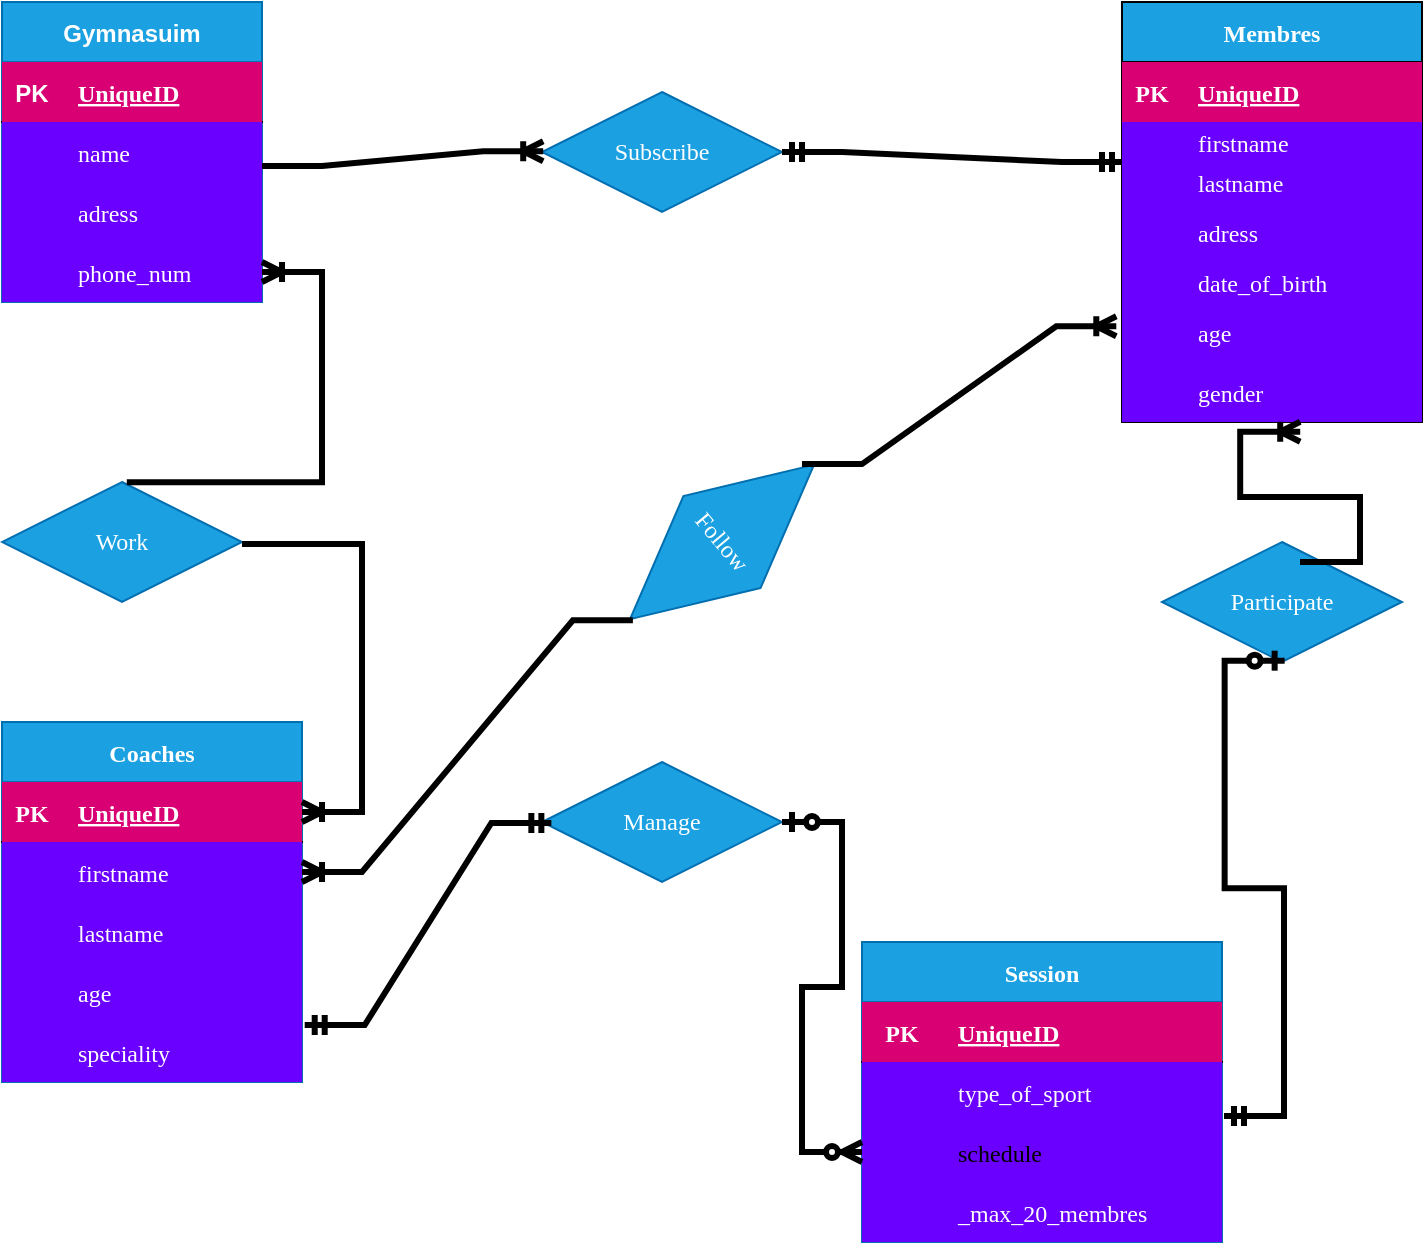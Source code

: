 <mxfile>
    <diagram id="vnPpniqPtVjtmTDLQqss" name="Page-1">
        <mxGraphModel dx="528" dy="476" grid="1" gridSize="10" guides="0" tooltips="1" connect="0" arrows="0" fold="1" page="1" pageScale="1" pageWidth="827" pageHeight="1169" math="0" shadow="0">
            <root>
                <mxCell id="0"/>
                <mxCell id="1" parent="0"/>
                <mxCell id="2" value="Gymnasuim" style="shape=table;startSize=30;container=1;collapsible=1;childLayout=tableLayout;fixedRows=1;rowLines=0;fontStyle=1;align=center;resizeLast=1;fillColor=#1ba1e2;fontColor=#ffffff;strokeColor=#006EAF;" vertex="1" parent="1">
                    <mxGeometry x="40" y="40" width="130" height="150" as="geometry"/>
                </mxCell>
                <mxCell id="3" value="" style="shape=partialRectangle;collapsible=0;dropTarget=0;pointerEvents=0;fillColor=none;top=0;left=0;bottom=1;right=0;points=[[0,0.5],[1,0.5]];portConstraint=eastwest;" vertex="1" parent="2">
                    <mxGeometry y="30" width="130" height="30" as="geometry"/>
                </mxCell>
                <mxCell id="4" value="PK" style="shape=partialRectangle;connectable=0;fillColor=#d80073;top=0;left=0;bottom=0;right=0;fontStyle=1;overflow=hidden;fontColor=#ffffff;strokeColor=#A50040;" vertex="1" parent="3">
                    <mxGeometry width="30" height="30" as="geometry">
                        <mxRectangle width="30" height="30" as="alternateBounds"/>
                    </mxGeometry>
                </mxCell>
                <mxCell id="5" value="UniqueID" style="shape=partialRectangle;connectable=0;fillColor=#d80073;top=0;left=0;bottom=0;right=0;align=left;spacingLeft=6;fontStyle=5;overflow=hidden;fontFamily=Comic Sans MS;fontColor=#ffffff;strokeColor=#A50040;" vertex="1" parent="3">
                    <mxGeometry x="30" width="100" height="30" as="geometry">
                        <mxRectangle width="100" height="30" as="alternateBounds"/>
                    </mxGeometry>
                </mxCell>
                <mxCell id="6" value="" style="shape=partialRectangle;collapsible=0;dropTarget=0;pointerEvents=0;fillColor=none;top=0;left=0;bottom=0;right=0;points=[[0,0.5],[1,0.5]];portConstraint=eastwest;" vertex="1" parent="2">
                    <mxGeometry y="60" width="130" height="30" as="geometry"/>
                </mxCell>
                <mxCell id="7" value="" style="shape=partialRectangle;connectable=0;fillColor=#6a00ff;top=0;left=0;bottom=0;right=0;editable=1;overflow=hidden;fontColor=#ffffff;strokeColor=#3700CC;" vertex="1" parent="6">
                    <mxGeometry width="30" height="30" as="geometry">
                        <mxRectangle width="30" height="30" as="alternateBounds"/>
                    </mxGeometry>
                </mxCell>
                <mxCell id="8" value="name" style="shape=partialRectangle;connectable=0;fillColor=#6a00ff;top=0;left=0;bottom=0;right=0;align=left;spacingLeft=6;overflow=hidden;fontFamily=Comic Sans MS;fontColor=#ffffff;strokeColor=#3700CC;" vertex="1" parent="6">
                    <mxGeometry x="30" width="100" height="30" as="geometry">
                        <mxRectangle width="100" height="30" as="alternateBounds"/>
                    </mxGeometry>
                </mxCell>
                <mxCell id="9" value="" style="shape=partialRectangle;collapsible=0;dropTarget=0;pointerEvents=0;fillColor=none;top=0;left=0;bottom=0;right=0;points=[[0,0.5],[1,0.5]];portConstraint=eastwest;" vertex="1" parent="2">
                    <mxGeometry y="90" width="130" height="30" as="geometry"/>
                </mxCell>
                <mxCell id="10" value="" style="shape=partialRectangle;connectable=0;fillColor=#6a00ff;top=0;left=0;bottom=0;right=0;editable=1;overflow=hidden;fontColor=#ffffff;strokeColor=#3700CC;" vertex="1" parent="9">
                    <mxGeometry width="30" height="30" as="geometry">
                        <mxRectangle width="30" height="30" as="alternateBounds"/>
                    </mxGeometry>
                </mxCell>
                <mxCell id="11" value="adress" style="shape=partialRectangle;connectable=0;fillColor=#6a00ff;top=0;left=0;bottom=0;right=0;align=left;spacingLeft=6;overflow=hidden;fontFamily=Comic Sans MS;fontColor=#ffffff;strokeColor=#3700CC;" vertex="1" parent="9">
                    <mxGeometry x="30" width="100" height="30" as="geometry">
                        <mxRectangle width="100" height="30" as="alternateBounds"/>
                    </mxGeometry>
                </mxCell>
                <mxCell id="12" value="" style="shape=partialRectangle;collapsible=0;dropTarget=0;pointerEvents=0;fillColor=none;top=0;left=0;bottom=0;right=0;points=[[0,0.5],[1,0.5]];portConstraint=eastwest;" vertex="1" parent="2">
                    <mxGeometry y="120" width="130" height="30" as="geometry"/>
                </mxCell>
                <mxCell id="13" value="" style="shape=partialRectangle;connectable=0;fillColor=#6a00ff;top=0;left=0;bottom=0;right=0;editable=1;overflow=hidden;fontColor=#ffffff;strokeColor=#3700CC;" vertex="1" parent="12">
                    <mxGeometry width="30" height="30" as="geometry">
                        <mxRectangle width="30" height="30" as="alternateBounds"/>
                    </mxGeometry>
                </mxCell>
                <mxCell id="14" value="phone_num" style="shape=partialRectangle;connectable=0;fillColor=#6a00ff;top=0;left=0;bottom=0;right=0;align=left;spacingLeft=6;overflow=hidden;fontFamily=Comic Sans MS;fontColor=#ffffff;strokeColor=#3700CC;" vertex="1" parent="12">
                    <mxGeometry x="30" width="100" height="30" as="geometry">
                        <mxRectangle width="100" height="30" as="alternateBounds"/>
                    </mxGeometry>
                </mxCell>
                <mxCell id="15" value="Subscribe" style="shape=rhombus;perimeter=rhombusPerimeter;whiteSpace=wrap;html=1;align=center;fontFamily=Comic Sans MS;fillColor=#1ba1e2;fontColor=#ffffff;strokeColor=#006EAF;" vertex="1" parent="1">
                    <mxGeometry x="310" y="85" width="120" height="60" as="geometry"/>
                </mxCell>
                <mxCell id="16" value="Membres" style="shape=table;startSize=30;container=1;collapsible=1;childLayout=tableLayout;fixedRows=1;rowLines=1;fontStyle=1;align=center;resizeLast=1;labelBackgroundColor=none;fontFamily=Comic Sans MS;fillColor=#1ba1e2;fontColor=#ffffff;strokeColor=default;gradientColor=none;rounded=0;shadow=0;sketch=0;columnLines=1;resizeHeight=1;resizeWidth=1;" vertex="1" parent="1">
                    <mxGeometry x="600" y="40" width="150" height="210" as="geometry"/>
                </mxCell>
                <mxCell id="17" value="" style="shape=partialRectangle;collapsible=0;dropTarget=0;pointerEvents=0;fillColor=none;top=0;left=0;bottom=1;right=0;points=[[0,0.5],[1,0.5]];portConstraint=eastwest;labelBackgroundColor=#0000FF;fontFamily=Comic Sans MS;" vertex="1" parent="16">
                    <mxGeometry y="30" width="150" height="30" as="geometry"/>
                </mxCell>
                <mxCell id="18" value="PK" style="shape=partialRectangle;connectable=0;fillColor=#d80073;top=0;left=0;bottom=0;right=0;fontStyle=1;overflow=hidden;labelBackgroundColor=none;fontFamily=Comic Sans MS;fontColor=#ffffff;strokeColor=#A50040;" vertex="1" parent="17">
                    <mxGeometry width="30" height="30" as="geometry">
                        <mxRectangle width="30" height="30" as="alternateBounds"/>
                    </mxGeometry>
                </mxCell>
                <mxCell id="19" value="UniqueID" style="shape=partialRectangle;connectable=0;fillColor=#d80073;top=0;left=0;bottom=0;right=0;align=left;spacingLeft=6;fontStyle=5;overflow=hidden;labelBackgroundColor=none;fontFamily=Comic Sans MS;fontColor=#ffffff;strokeColor=#A50040;" vertex="1" parent="17">
                    <mxGeometry x="30" width="120" height="30" as="geometry">
                        <mxRectangle width="120" height="30" as="alternateBounds"/>
                    </mxGeometry>
                </mxCell>
                <mxCell id="20" value="" style="shape=partialRectangle;collapsible=0;dropTarget=0;pointerEvents=0;fillColor=none;top=0;left=0;bottom=0;right=0;points=[[0,0.5],[1,0.5]];portConstraint=eastwest;labelBackgroundColor=#0000FF;fontFamily=Comic Sans MS;" vertex="1" parent="16">
                    <mxGeometry y="60" width="150" height="20" as="geometry"/>
                </mxCell>
                <mxCell id="21" value="" style="shape=partialRectangle;connectable=0;fillColor=#6a00ff;top=0;left=0;bottom=0;right=0;editable=1;overflow=hidden;labelBackgroundColor=#0000FF;fontFamily=Comic Sans MS;fontColor=#ffffff;strokeColor=#3700CC;" vertex="1" parent="20">
                    <mxGeometry width="30" height="20" as="geometry">
                        <mxRectangle width="30" height="20" as="alternateBounds"/>
                    </mxGeometry>
                </mxCell>
                <mxCell id="22" value="firstname" style="shape=partialRectangle;connectable=0;fillColor=#6a00ff;top=0;left=0;bottom=0;right=0;align=left;spacingLeft=6;overflow=hidden;labelBackgroundColor=none;fontFamily=Comic Sans MS;fontColor=#ffffff;strokeColor=#3700CC;" vertex="1" parent="20">
                    <mxGeometry x="30" width="120" height="20" as="geometry">
                        <mxRectangle width="120" height="20" as="alternateBounds"/>
                    </mxGeometry>
                </mxCell>
                <mxCell id="23" value="" style="shape=partialRectangle;collapsible=0;dropTarget=0;pointerEvents=0;fillColor=none;top=0;left=0;bottom=0;right=0;points=[[0,0.5],[1,0.5]];portConstraint=eastwest;labelBackgroundColor=#0000FF;fontFamily=Comic Sans MS;" vertex="1" parent="16">
                    <mxGeometry y="80" width="150" height="20" as="geometry"/>
                </mxCell>
                <mxCell id="24" value="" style="shape=partialRectangle;connectable=0;fillColor=#6a00ff;top=0;left=0;bottom=0;right=0;editable=1;overflow=hidden;labelBackgroundColor=#0000FF;fontFamily=Comic Sans MS;fontColor=#ffffff;strokeColor=#3700CC;" vertex="1" parent="23">
                    <mxGeometry width="30" height="20" as="geometry">
                        <mxRectangle width="30" height="20" as="alternateBounds"/>
                    </mxGeometry>
                </mxCell>
                <mxCell id="25" value="lastname" style="shape=partialRectangle;connectable=0;fillColor=#6a00ff;top=0;left=0;bottom=0;right=0;align=left;spacingLeft=6;overflow=hidden;labelBackgroundColor=none;fontFamily=Comic Sans MS;fontColor=#ffffff;strokeColor=#3700CC;" vertex="1" parent="23">
                    <mxGeometry x="30" width="120" height="20" as="geometry">
                        <mxRectangle width="120" height="20" as="alternateBounds"/>
                    </mxGeometry>
                </mxCell>
                <mxCell id="26" value="" style="shape=partialRectangle;collapsible=0;dropTarget=0;pointerEvents=0;fillColor=none;top=0;left=0;bottom=0;right=0;points=[[0,0.5],[1,0.5]];portConstraint=eastwest;labelBackgroundColor=#0000FF;fontFamily=Comic Sans MS;" vertex="1" parent="16">
                    <mxGeometry y="100" width="150" height="30" as="geometry"/>
                </mxCell>
                <mxCell id="27" value="" style="shape=partialRectangle;connectable=0;fillColor=#6a00ff;top=0;left=0;bottom=0;right=0;editable=1;overflow=hidden;labelBackgroundColor=#0000FF;fontFamily=Comic Sans MS;fontColor=#ffffff;strokeColor=#3700CC;" vertex="1" parent="26">
                    <mxGeometry width="30" height="30" as="geometry">
                        <mxRectangle width="30" height="30" as="alternateBounds"/>
                    </mxGeometry>
                </mxCell>
                <mxCell id="28" value="adress" style="shape=partialRectangle;connectable=0;fillColor=#6a00ff;top=0;left=0;bottom=0;right=0;align=left;spacingLeft=6;overflow=hidden;labelBackgroundColor=none;fontFamily=Comic Sans MS;fontColor=#ffffff;strokeColor=#3700CC;" vertex="1" parent="26">
                    <mxGeometry x="30" width="120" height="30" as="geometry">
                        <mxRectangle width="120" height="30" as="alternateBounds"/>
                    </mxGeometry>
                </mxCell>
                <mxCell id="74" value="" style="shape=partialRectangle;collapsible=0;dropTarget=0;pointerEvents=0;fillColor=none;top=0;left=0;bottom=0;right=0;points=[[0,0.5],[1,0.5]];portConstraint=eastwest;labelBackgroundColor=#0000FF;fontFamily=Comic Sans MS;" vertex="1" parent="16">
                    <mxGeometry y="130" width="150" height="20" as="geometry"/>
                </mxCell>
                <mxCell id="75" value="" style="shape=partialRectangle;connectable=0;fillColor=#6a00ff;top=0;left=0;bottom=0;right=0;editable=1;overflow=hidden;labelBackgroundColor=#0000FF;fontFamily=Comic Sans MS;fontColor=#ffffff;strokeColor=#3700CC;" vertex="1" parent="74">
                    <mxGeometry width="30" height="20" as="geometry">
                        <mxRectangle width="30" height="20" as="alternateBounds"/>
                    </mxGeometry>
                </mxCell>
                <mxCell id="76" value="date_of_birth" style="shape=partialRectangle;connectable=0;fillColor=#6a00ff;top=0;left=0;bottom=0;right=0;align=left;spacingLeft=6;overflow=hidden;labelBackgroundColor=none;fontFamily=Comic Sans MS;fontColor=#ffffff;strokeColor=#3700CC;" vertex="1" parent="74">
                    <mxGeometry x="30" width="120" height="20" as="geometry">
                        <mxRectangle width="120" height="20" as="alternateBounds"/>
                    </mxGeometry>
                </mxCell>
                <mxCell id="77" value="" style="shape=partialRectangle;collapsible=0;dropTarget=0;pointerEvents=0;fillColor=none;top=0;left=0;bottom=0;right=0;points=[[0,0.5],[1,0.5]];portConstraint=eastwest;labelBackgroundColor=#0000FF;fontFamily=Comic Sans MS;" vertex="1" parent="16">
                    <mxGeometry y="150" width="150" height="30" as="geometry"/>
                </mxCell>
                <mxCell id="78" value="" style="shape=partialRectangle;connectable=0;fillColor=#6a00ff;top=0;left=0;bottom=0;right=0;editable=1;overflow=hidden;labelBackgroundColor=none;fontFamily=Comic Sans MS;fontColor=#ffffff;strokeColor=#3700CC;" vertex="1" parent="77">
                    <mxGeometry width="30" height="30" as="geometry">
                        <mxRectangle width="30" height="30" as="alternateBounds"/>
                    </mxGeometry>
                </mxCell>
                <mxCell id="79" value="age" style="shape=partialRectangle;connectable=0;fillColor=#6a00ff;top=0;left=0;bottom=0;right=0;align=left;spacingLeft=6;overflow=hidden;labelBackgroundColor=none;fontFamily=Comic Sans MS;fontColor=#ffffff;strokeColor=#3700CC;" vertex="1" parent="77">
                    <mxGeometry x="30" width="120" height="30" as="geometry">
                        <mxRectangle width="120" height="30" as="alternateBounds"/>
                    </mxGeometry>
                </mxCell>
                <mxCell id="104" value="" style="shape=partialRectangle;collapsible=0;dropTarget=0;pointerEvents=0;fillColor=none;top=0;left=0;bottom=0;right=0;points=[[0,0.5],[1,0.5]];portConstraint=eastwest;labelBackgroundColor=#0000FF;fontFamily=Comic Sans MS;" vertex="1" parent="16">
                    <mxGeometry y="180" width="150" height="30" as="geometry"/>
                </mxCell>
                <mxCell id="105" value="" style="shape=partialRectangle;connectable=0;fillColor=#6a00ff;top=0;left=0;bottom=0;right=0;editable=1;overflow=hidden;labelBackgroundColor=none;fontFamily=Comic Sans MS;fontColor=#ffffff;strokeColor=#3700CC;" vertex="1" parent="104">
                    <mxGeometry width="30" height="30" as="geometry">
                        <mxRectangle width="30" height="30" as="alternateBounds"/>
                    </mxGeometry>
                </mxCell>
                <mxCell id="106" value="gender" style="shape=partialRectangle;connectable=0;fillColor=#6a00ff;top=0;left=0;bottom=0;right=0;align=left;spacingLeft=6;overflow=hidden;labelBackgroundColor=none;fontFamily=Comic Sans MS;fontColor=#ffffff;strokeColor=#3700CC;" vertex="1" parent="104">
                    <mxGeometry x="30" width="120" height="30" as="geometry">
                        <mxRectangle width="120" height="30" as="alternateBounds"/>
                    </mxGeometry>
                </mxCell>
                <mxCell id="107" value="Coaches" style="shape=table;startSize=30;container=1;collapsible=1;childLayout=tableLayout;fixedRows=1;rowLines=0;fontStyle=1;align=center;resizeLast=1;rounded=0;shadow=0;labelBackgroundColor=none;labelBorderColor=none;sketch=0;fontFamily=Comic Sans MS;strokeColor=#006EAF;fillColor=#1ba1e2;fontColor=#ffffff;resizeWidth=1;resizeHeight=1;" vertex="1" parent="1">
                    <mxGeometry x="40" y="400" width="150" height="180" as="geometry"/>
                </mxCell>
                <mxCell id="108" value="" style="shape=partialRectangle;collapsible=0;dropTarget=0;pointerEvents=0;fillColor=none;top=0;left=0;bottom=1;right=0;points=[[0,0.5],[1,0.5]];portConstraint=eastwest;rounded=0;shadow=0;labelBackgroundColor=none;labelBorderColor=#000000;sketch=0;fontFamily=Comic Sans MS;strokeColor=default;" vertex="1" parent="107">
                    <mxGeometry y="30" width="150" height="30" as="geometry"/>
                </mxCell>
                <mxCell id="109" value="PK" style="shape=partialRectangle;connectable=0;fillColor=#d80073;top=0;left=0;bottom=0;right=0;fontStyle=1;overflow=hidden;rounded=0;shadow=0;labelBackgroundColor=none;labelBorderColor=none;sketch=0;fontFamily=Comic Sans MS;strokeColor=#A50040;fontColor=#ffffff;" vertex="1" parent="108">
                    <mxGeometry width="30" height="30" as="geometry">
                        <mxRectangle width="30" height="30" as="alternateBounds"/>
                    </mxGeometry>
                </mxCell>
                <mxCell id="110" value="UniqueID" style="shape=partialRectangle;connectable=0;fillColor=#d80073;top=0;left=0;bottom=0;right=0;align=left;spacingLeft=6;fontStyle=5;overflow=hidden;rounded=0;shadow=0;labelBackgroundColor=none;labelBorderColor=none;sketch=0;fontFamily=Comic Sans MS;strokeColor=#A50040;fontColor=#ffffff;" vertex="1" parent="108">
                    <mxGeometry x="30" width="120" height="30" as="geometry">
                        <mxRectangle width="120" height="30" as="alternateBounds"/>
                    </mxGeometry>
                </mxCell>
                <mxCell id="111" value="" style="shape=partialRectangle;collapsible=0;dropTarget=0;pointerEvents=0;fillColor=none;top=0;left=0;bottom=0;right=0;points=[[0,0.5],[1,0.5]];portConstraint=eastwest;rounded=0;shadow=0;labelBackgroundColor=none;labelBorderColor=#000000;sketch=0;fontFamily=Comic Sans MS;strokeColor=default;" vertex="1" parent="107">
                    <mxGeometry y="60" width="150" height="30" as="geometry"/>
                </mxCell>
                <mxCell id="112" value="" style="shape=partialRectangle;connectable=0;fillColor=#6a00ff;top=0;left=0;bottom=0;right=0;editable=1;overflow=hidden;rounded=0;shadow=0;labelBackgroundColor=none;labelBorderColor=#000000;sketch=0;fontFamily=Comic Sans MS;strokeColor=#3700CC;fontColor=#ffffff;" vertex="1" parent="111">
                    <mxGeometry width="30" height="30" as="geometry">
                        <mxRectangle width="30" height="30" as="alternateBounds"/>
                    </mxGeometry>
                </mxCell>
                <mxCell id="113" value="firstname" style="shape=partialRectangle;connectable=0;fillColor=#6a00ff;top=0;left=0;bottom=0;right=0;align=left;spacingLeft=6;overflow=hidden;rounded=0;shadow=0;labelBackgroundColor=none;labelBorderColor=none;sketch=0;fontFamily=Comic Sans MS;strokeColor=#3700CC;fontColor=#ffffff;" vertex="1" parent="111">
                    <mxGeometry x="30" width="120" height="30" as="geometry">
                        <mxRectangle width="120" height="30" as="alternateBounds"/>
                    </mxGeometry>
                </mxCell>
                <mxCell id="114" value="" style="shape=partialRectangle;collapsible=0;dropTarget=0;pointerEvents=0;fillColor=none;top=0;left=0;bottom=0;right=0;points=[[0,0.5],[1,0.5]];portConstraint=eastwest;rounded=0;shadow=0;labelBackgroundColor=none;labelBorderColor=#000000;sketch=0;fontFamily=Comic Sans MS;strokeColor=default;" vertex="1" parent="107">
                    <mxGeometry y="90" width="150" height="30" as="geometry"/>
                </mxCell>
                <mxCell id="115" value="" style="shape=partialRectangle;connectable=0;fillColor=#6a00ff;top=0;left=0;bottom=0;right=0;editable=1;overflow=hidden;rounded=0;shadow=0;labelBackgroundColor=none;labelBorderColor=#000000;sketch=0;fontFamily=Comic Sans MS;strokeColor=#3700CC;fontColor=#ffffff;" vertex="1" parent="114">
                    <mxGeometry width="30" height="30" as="geometry">
                        <mxRectangle width="30" height="30" as="alternateBounds"/>
                    </mxGeometry>
                </mxCell>
                <mxCell id="116" value="lastname" style="shape=partialRectangle;connectable=0;fillColor=#6a00ff;top=0;left=0;bottom=0;right=0;align=left;spacingLeft=6;overflow=hidden;rounded=0;shadow=0;labelBackgroundColor=none;labelBorderColor=none;sketch=0;fontFamily=Comic Sans MS;strokeColor=#3700CC;fontColor=#ffffff;" vertex="1" parent="114">
                    <mxGeometry x="30" width="120" height="30" as="geometry">
                        <mxRectangle width="120" height="30" as="alternateBounds"/>
                    </mxGeometry>
                </mxCell>
                <mxCell id="117" value="" style="shape=partialRectangle;collapsible=0;dropTarget=0;pointerEvents=0;fillColor=none;top=0;left=0;bottom=0;right=0;points=[[0,0.5],[1,0.5]];portConstraint=eastwest;rounded=0;shadow=0;labelBackgroundColor=none;labelBorderColor=#000000;sketch=0;fontFamily=Comic Sans MS;strokeColor=default;" vertex="1" parent="107">
                    <mxGeometry y="120" width="150" height="30" as="geometry"/>
                </mxCell>
                <mxCell id="118" value="" style="shape=partialRectangle;connectable=0;fillColor=#6a00ff;top=0;left=0;bottom=0;right=0;editable=1;overflow=hidden;rounded=0;shadow=0;labelBackgroundColor=none;labelBorderColor=#000000;sketch=0;fontFamily=Comic Sans MS;strokeColor=#3700CC;fontColor=#ffffff;" vertex="1" parent="117">
                    <mxGeometry width="30" height="30" as="geometry">
                        <mxRectangle width="30" height="30" as="alternateBounds"/>
                    </mxGeometry>
                </mxCell>
                <mxCell id="119" value="age" style="shape=partialRectangle;connectable=0;fillColor=#6a00ff;top=0;left=0;bottom=0;right=0;align=left;spacingLeft=6;overflow=hidden;rounded=0;shadow=0;labelBackgroundColor=none;labelBorderColor=none;sketch=0;fontFamily=Comic Sans MS;strokeColor=#3700CC;fontColor=#ffffff;" vertex="1" parent="117">
                    <mxGeometry x="30" width="120" height="30" as="geometry">
                        <mxRectangle width="120" height="30" as="alternateBounds"/>
                    </mxGeometry>
                </mxCell>
                <mxCell id="120" value="" style="shape=partialRectangle;collapsible=0;dropTarget=0;pointerEvents=0;fillColor=none;top=0;left=0;bottom=0;right=0;points=[[0,0.5],[1,0.5]];portConstraint=eastwest;rounded=0;shadow=0;labelBackgroundColor=none;labelBorderColor=#000000;sketch=0;fontFamily=Comic Sans MS;strokeColor=default;" vertex="1" parent="107">
                    <mxGeometry y="150" width="150" height="30" as="geometry"/>
                </mxCell>
                <mxCell id="121" value="" style="shape=partialRectangle;connectable=0;fillColor=#6a00ff;top=0;left=0;bottom=0;right=0;editable=1;overflow=hidden;rounded=0;shadow=0;labelBackgroundColor=none;labelBorderColor=#000000;sketch=0;fontFamily=Comic Sans MS;strokeColor=#3700CC;fontColor=#ffffff;" vertex="1" parent="120">
                    <mxGeometry width="30" height="30" as="geometry">
                        <mxRectangle width="30" height="30" as="alternateBounds"/>
                    </mxGeometry>
                </mxCell>
                <mxCell id="122" value="speciality" style="shape=partialRectangle;connectable=0;fillColor=#6a00ff;top=0;left=0;bottom=0;right=0;align=left;spacingLeft=6;overflow=hidden;rounded=0;shadow=0;labelBackgroundColor=none;labelBorderColor=none;sketch=0;fontFamily=Comic Sans MS;strokeColor=#3700CC;fontColor=#ffffff;" vertex="1" parent="120">
                    <mxGeometry x="30" width="120" height="30" as="geometry">
                        <mxRectangle width="120" height="30" as="alternateBounds"/>
                    </mxGeometry>
                </mxCell>
                <mxCell id="123" value="Session" style="shape=table;startSize=30;container=1;collapsible=1;childLayout=tableLayout;fixedRows=1;rowLines=0;fontStyle=1;align=center;resizeLast=1;rounded=0;shadow=0;labelBackgroundColor=none;labelBorderColor=none;sketch=0;fontFamily=Comic Sans MS;strokeColor=#006EAF;fillColor=#1ba1e2;fontColor=#ffffff;" vertex="1" parent="1">
                    <mxGeometry x="470" y="510" width="180" height="150" as="geometry"/>
                </mxCell>
                <mxCell id="124" value="" style="shape=partialRectangle;collapsible=0;dropTarget=0;pointerEvents=0;fillColor=none;top=0;left=0;bottom=1;right=0;points=[[0,0.5],[1,0.5]];portConstraint=eastwest;rounded=0;shadow=0;labelBackgroundColor=none;labelBorderColor=none;sketch=0;fontFamily=Comic Sans MS;strokeColor=default;" vertex="1" parent="123">
                    <mxGeometry y="30" width="180" height="30" as="geometry"/>
                </mxCell>
                <mxCell id="125" value="PK" style="shape=partialRectangle;connectable=0;fillColor=#d80073;top=0;left=0;bottom=0;right=0;fontStyle=1;overflow=hidden;rounded=0;shadow=0;labelBackgroundColor=none;labelBorderColor=none;sketch=0;fontFamily=Comic Sans MS;strokeColor=#A50040;fontColor=#ffffff;" vertex="1" parent="124">
                    <mxGeometry width="40" height="30" as="geometry">
                        <mxRectangle width="40" height="30" as="alternateBounds"/>
                    </mxGeometry>
                </mxCell>
                <mxCell id="126" value="UniqueID" style="shape=partialRectangle;connectable=0;fillColor=#d80073;top=0;left=0;bottom=0;right=0;align=left;spacingLeft=6;fontStyle=5;overflow=hidden;rounded=0;shadow=0;labelBackgroundColor=none;labelBorderColor=none;sketch=0;fontFamily=Comic Sans MS;strokeColor=#A50040;fontColor=#ffffff;" vertex="1" parent="124">
                    <mxGeometry x="40" width="140" height="30" as="geometry">
                        <mxRectangle width="140" height="30" as="alternateBounds"/>
                    </mxGeometry>
                </mxCell>
                <mxCell id="127" value="" style="shape=partialRectangle;collapsible=0;dropTarget=0;pointerEvents=0;fillColor=none;top=0;left=0;bottom=0;right=0;points=[[0,0.5],[1,0.5]];portConstraint=eastwest;rounded=0;shadow=0;labelBackgroundColor=none;labelBorderColor=none;sketch=0;fontFamily=Comic Sans MS;strokeColor=default;" vertex="1" parent="123">
                    <mxGeometry y="60" width="180" height="30" as="geometry"/>
                </mxCell>
                <mxCell id="128" value="" style="shape=partialRectangle;connectable=0;fillColor=#6a00ff;top=0;left=0;bottom=0;right=0;editable=1;overflow=hidden;rounded=0;shadow=0;labelBackgroundColor=none;labelBorderColor=none;sketch=0;fontFamily=Comic Sans MS;strokeColor=#3700CC;fontColor=#ffffff;" vertex="1" parent="127">
                    <mxGeometry width="40" height="30" as="geometry">
                        <mxRectangle width="40" height="30" as="alternateBounds"/>
                    </mxGeometry>
                </mxCell>
                <mxCell id="129" value="type_of_sport" style="shape=partialRectangle;connectable=0;fillColor=#6a00ff;top=0;left=0;bottom=0;right=0;align=left;spacingLeft=6;overflow=hidden;rounded=0;shadow=0;labelBackgroundColor=none;labelBorderColor=none;sketch=0;fontFamily=Comic Sans MS;strokeColor=#3700CC;fontColor=#ffffff;" vertex="1" parent="127">
                    <mxGeometry x="40" width="140" height="30" as="geometry">
                        <mxRectangle width="140" height="30" as="alternateBounds"/>
                    </mxGeometry>
                </mxCell>
                <mxCell id="130" value="" style="shape=partialRectangle;collapsible=0;dropTarget=0;pointerEvents=0;fillColor=#6a00ff;top=0;left=0;bottom=0;right=0;points=[[0,0.5],[1,0.5]];portConstraint=eastwest;rounded=0;shadow=0;labelBackgroundColor=none;labelBorderColor=none;sketch=0;fontFamily=Comic Sans MS;strokeColor=#3700CC;fontColor=#ffffff;" vertex="1" parent="123">
                    <mxGeometry y="90" width="180" height="30" as="geometry"/>
                </mxCell>
                <mxCell id="131" value="" style="shape=partialRectangle;connectable=0;fillColor=none;top=0;left=0;bottom=0;right=0;editable=1;overflow=hidden;rounded=0;shadow=0;labelBackgroundColor=none;labelBorderColor=none;sketch=0;fontFamily=Comic Sans MS;strokeColor=default;" vertex="1" parent="130">
                    <mxGeometry width="40" height="30" as="geometry">
                        <mxRectangle width="40" height="30" as="alternateBounds"/>
                    </mxGeometry>
                </mxCell>
                <mxCell id="132" value="schedule" style="shape=partialRectangle;connectable=0;fillColor=none;top=0;left=0;bottom=0;right=0;align=left;spacingLeft=6;overflow=hidden;rounded=0;shadow=0;labelBackgroundColor=none;labelBorderColor=none;sketch=0;fontFamily=Comic Sans MS;strokeColor=default;" vertex="1" parent="130">
                    <mxGeometry x="40" width="140" height="30" as="geometry">
                        <mxRectangle width="140" height="30" as="alternateBounds"/>
                    </mxGeometry>
                </mxCell>
                <mxCell id="133" value="" style="shape=partialRectangle;collapsible=0;dropTarget=0;pointerEvents=0;fillColor=none;top=0;left=0;bottom=0;right=0;points=[[0,0.5],[1,0.5]];portConstraint=eastwest;rounded=0;shadow=0;labelBackgroundColor=none;labelBorderColor=none;sketch=0;fontFamily=Comic Sans MS;strokeColor=default;" vertex="1" parent="123">
                    <mxGeometry y="120" width="180" height="30" as="geometry"/>
                </mxCell>
                <mxCell id="134" value="" style="shape=partialRectangle;connectable=0;fillColor=#6a00ff;top=0;left=0;bottom=0;right=0;editable=1;overflow=hidden;rounded=0;shadow=0;labelBackgroundColor=none;labelBorderColor=none;sketch=0;fontFamily=Comic Sans MS;strokeColor=#3700CC;fontColor=#ffffff;resizeWidth=1;resizeHeight=1;" vertex="1" parent="133">
                    <mxGeometry width="40" height="30" as="geometry">
                        <mxRectangle width="40" height="30" as="alternateBounds"/>
                    </mxGeometry>
                </mxCell>
                <mxCell id="135" value="_max_20_membres" style="shape=partialRectangle;connectable=0;fillColor=#6a00ff;top=0;left=0;bottom=0;right=0;align=left;spacingLeft=6;overflow=hidden;rounded=0;shadow=0;labelBackgroundColor=none;labelBorderColor=none;sketch=0;fontFamily=Comic Sans MS;strokeColor=#3700CC;fontColor=#ffffff;" vertex="1" parent="133">
                    <mxGeometry x="40" width="140" height="30" as="geometry">
                        <mxRectangle width="140" height="30" as="alternateBounds"/>
                    </mxGeometry>
                </mxCell>
                <mxCell id="136" value="Work" style="shape=rhombus;perimeter=rhombusPerimeter;whiteSpace=wrap;html=1;align=center;rounded=0;shadow=0;labelBackgroundColor=none;labelBorderColor=none;sketch=0;fontFamily=Comic Sans MS;strokeColor=#006EAF;fillColor=#1ba1e2;fontColor=#ffffff;" vertex="1" parent="1">
                    <mxGeometry x="40" y="280" width="120" height="60" as="geometry"/>
                </mxCell>
                <mxCell id="137" value="Follow" style="shape=rhombus;perimeter=rhombusPerimeter;whiteSpace=wrap;html=1;align=center;rounded=0;shadow=0;labelBackgroundColor=none;labelBorderColor=none;sketch=0;fontFamily=Comic Sans MS;strokeColor=#006EAF;direction=south;rotation=50;fillColor=#1ba1e2;fontColor=#ffffff;" vertex="1" parent="1">
                    <mxGeometry x="370" y="250" width="60" height="120" as="geometry"/>
                </mxCell>
                <mxCell id="138" value="Participate" style="shape=rhombus;perimeter=rhombusPerimeter;whiteSpace=wrap;html=1;align=center;rounded=0;shadow=0;labelBackgroundColor=none;labelBorderColor=none;sketch=0;fontFamily=Comic Sans MS;strokeColor=#006EAF;fillColor=#1ba1e2;fontColor=#ffffff;" vertex="1" parent="1">
                    <mxGeometry x="620" y="310" width="120" height="60" as="geometry"/>
                </mxCell>
                <mxCell id="141" value="" style="edgeStyle=entityRelationEdgeStyle;fontSize=12;html=1;endArrow=ERoneToMany;rounded=0;labelBackgroundColor=none;fontFamily=Comic Sans MS;entryX=0.005;entryY=0.494;entryDx=0;entryDy=0;entryPerimeter=0;strokeWidth=3;" edge="1" parent="1" target="15">
                    <mxGeometry width="100" height="100" relative="1" as="geometry">
                        <mxPoint x="170" y="122" as="sourcePoint"/>
                        <mxPoint x="320" y="120" as="targetPoint"/>
                    </mxGeometry>
                </mxCell>
                <mxCell id="142" value="" style="edgeStyle=entityRelationEdgeStyle;fontSize=12;html=1;endArrow=ERmandOne;startArrow=ERmandOne;rounded=0;labelBackgroundColor=none;fontFamily=Comic Sans MS;strokeWidth=3;" edge="1" parent="1" source="15">
                    <mxGeometry width="100" height="100" relative="1" as="geometry">
                        <mxPoint x="500" y="220" as="sourcePoint"/>
                        <mxPoint x="600" y="120" as="targetPoint"/>
                    </mxGeometry>
                </mxCell>
                <mxCell id="143" value="" style="edgeStyle=entityRelationEdgeStyle;fontSize=12;html=1;endArrow=ERoneToMany;rounded=0;labelBackgroundColor=none;fontFamily=Comic Sans MS;strokeWidth=3;" edge="1" parent="1" target="108">
                    <mxGeometry width="100" height="100" relative="1" as="geometry">
                        <mxPoint x="160" y="311" as="sourcePoint"/>
                        <mxPoint x="200" y="240" as="targetPoint"/>
                    </mxGeometry>
                </mxCell>
                <mxCell id="144" value="" style="edgeStyle=entityRelationEdgeStyle;fontSize=12;html=1;endArrow=ERoneToMany;rounded=0;labelBackgroundColor=none;fontFamily=Comic Sans MS;strokeWidth=3;exitX=0.52;exitY=0.003;exitDx=0;exitDy=0;exitPerimeter=0;" edge="1" parent="1" source="136" target="12">
                    <mxGeometry width="100" height="100" relative="1" as="geometry">
                        <mxPoint x="100" y="280" as="sourcePoint"/>
                        <mxPoint x="200" y="180" as="targetPoint"/>
                    </mxGeometry>
                </mxCell>
                <mxCell id="145" value="" style="edgeStyle=entityRelationEdgeStyle;fontSize=12;html=1;endArrow=ERoneToMany;rounded=0;labelBackgroundColor=none;fontFamily=Comic Sans MS;strokeWidth=3;exitX=0.994;exitY=0.478;exitDx=0;exitDy=0;exitPerimeter=0;" edge="1" parent="1" source="137" target="111">
                    <mxGeometry width="100" height="100" relative="1" as="geometry">
                        <mxPoint x="250" y="380" as="sourcePoint"/>
                        <mxPoint x="350" y="280" as="targetPoint"/>
                    </mxGeometry>
                </mxCell>
                <mxCell id="146" value="" style="edgeStyle=entityRelationEdgeStyle;fontSize=12;html=1;endArrow=ERoneToMany;rounded=0;labelBackgroundColor=none;fontFamily=Comic Sans MS;strokeWidth=3;entryX=-0.019;entryY=0.404;entryDx=0;entryDy=0;entryPerimeter=0;exitX=0.036;exitY=0.569;exitDx=0;exitDy=0;exitPerimeter=0;" edge="1" parent="1" source="137" target="77">
                    <mxGeometry width="100" height="100" relative="1" as="geometry">
                        <mxPoint x="450" y="271" as="sourcePoint"/>
                        <mxPoint x="540" y="280" as="targetPoint"/>
                    </mxGeometry>
                </mxCell>
                <mxCell id="149" value="" style="edgeStyle=entityRelationEdgeStyle;fontSize=12;html=1;endArrow=ERzeroToOne;startArrow=ERmandOne;rounded=0;labelBackgroundColor=none;fontFamily=Comic Sans MS;strokeWidth=3;entryX=0.511;entryY=0.989;entryDx=0;entryDy=0;entryPerimeter=0;" edge="1" parent="1" target="138">
                    <mxGeometry width="100" height="100" relative="1" as="geometry">
                        <mxPoint x="651" y="597" as="sourcePoint"/>
                        <mxPoint x="650" y="370" as="targetPoint"/>
                    </mxGeometry>
                </mxCell>
                <mxCell id="147" value="" style="edgeStyle=entityRelationEdgeStyle;fontSize=12;html=1;endArrow=ERoneToMany;rounded=0;labelBackgroundColor=none;fontFamily=Comic Sans MS;strokeWidth=3;entryX=0.594;entryY=1.163;entryDx=0;entryDy=0;entryPerimeter=0;" edge="1" parent="1" target="104">
                    <mxGeometry width="100" height="100" relative="1" as="geometry">
                        <mxPoint x="689" y="320" as="sourcePoint"/>
                        <mxPoint x="530" y="280" as="targetPoint"/>
                    </mxGeometry>
                </mxCell>
                <mxCell id="150" value="Manage" style="shape=rhombus;perimeter=rhombusPerimeter;whiteSpace=wrap;html=1;align=center;rounded=0;shadow=0;labelBackgroundColor=none;labelBorderColor=none;sketch=0;fontFamily=Comic Sans MS;strokeColor=#006EAF;fillColor=#1ba1e2;fontColor=#ffffff;" vertex="1" parent="1">
                    <mxGeometry x="310" y="420" width="120" height="60" as="geometry"/>
                </mxCell>
                <mxCell id="151" value="" style="edgeStyle=entityRelationEdgeStyle;fontSize=12;html=1;endArrow=ERmandOne;startArrow=ERmandOne;rounded=0;labelBackgroundColor=none;fontFamily=Comic Sans MS;strokeWidth=3;exitX=1.009;exitY=0.052;exitDx=0;exitDy=0;exitPerimeter=0;entryX=0.039;entryY=0.508;entryDx=0;entryDy=0;entryPerimeter=0;" edge="1" parent="1" source="120" target="150">
                    <mxGeometry width="100" height="100" relative="1" as="geometry">
                        <mxPoint x="250" y="580" as="sourcePoint"/>
                        <mxPoint x="350" y="480" as="targetPoint"/>
                    </mxGeometry>
                </mxCell>
                <mxCell id="152" value="" style="edgeStyle=entityRelationEdgeStyle;fontSize=12;html=1;endArrow=ERzeroToMany;startArrow=ERzeroToOne;rounded=0;labelBackgroundColor=none;fontFamily=Comic Sans MS;strokeWidth=3;" edge="1" parent="1" source="150" target="130">
                    <mxGeometry width="100" height="100" relative="1" as="geometry">
                        <mxPoint x="250" y="580" as="sourcePoint"/>
                        <mxPoint x="350" y="480" as="targetPoint"/>
                    </mxGeometry>
                </mxCell>
            </root>
        </mxGraphModel>
    </diagram>
</mxfile>